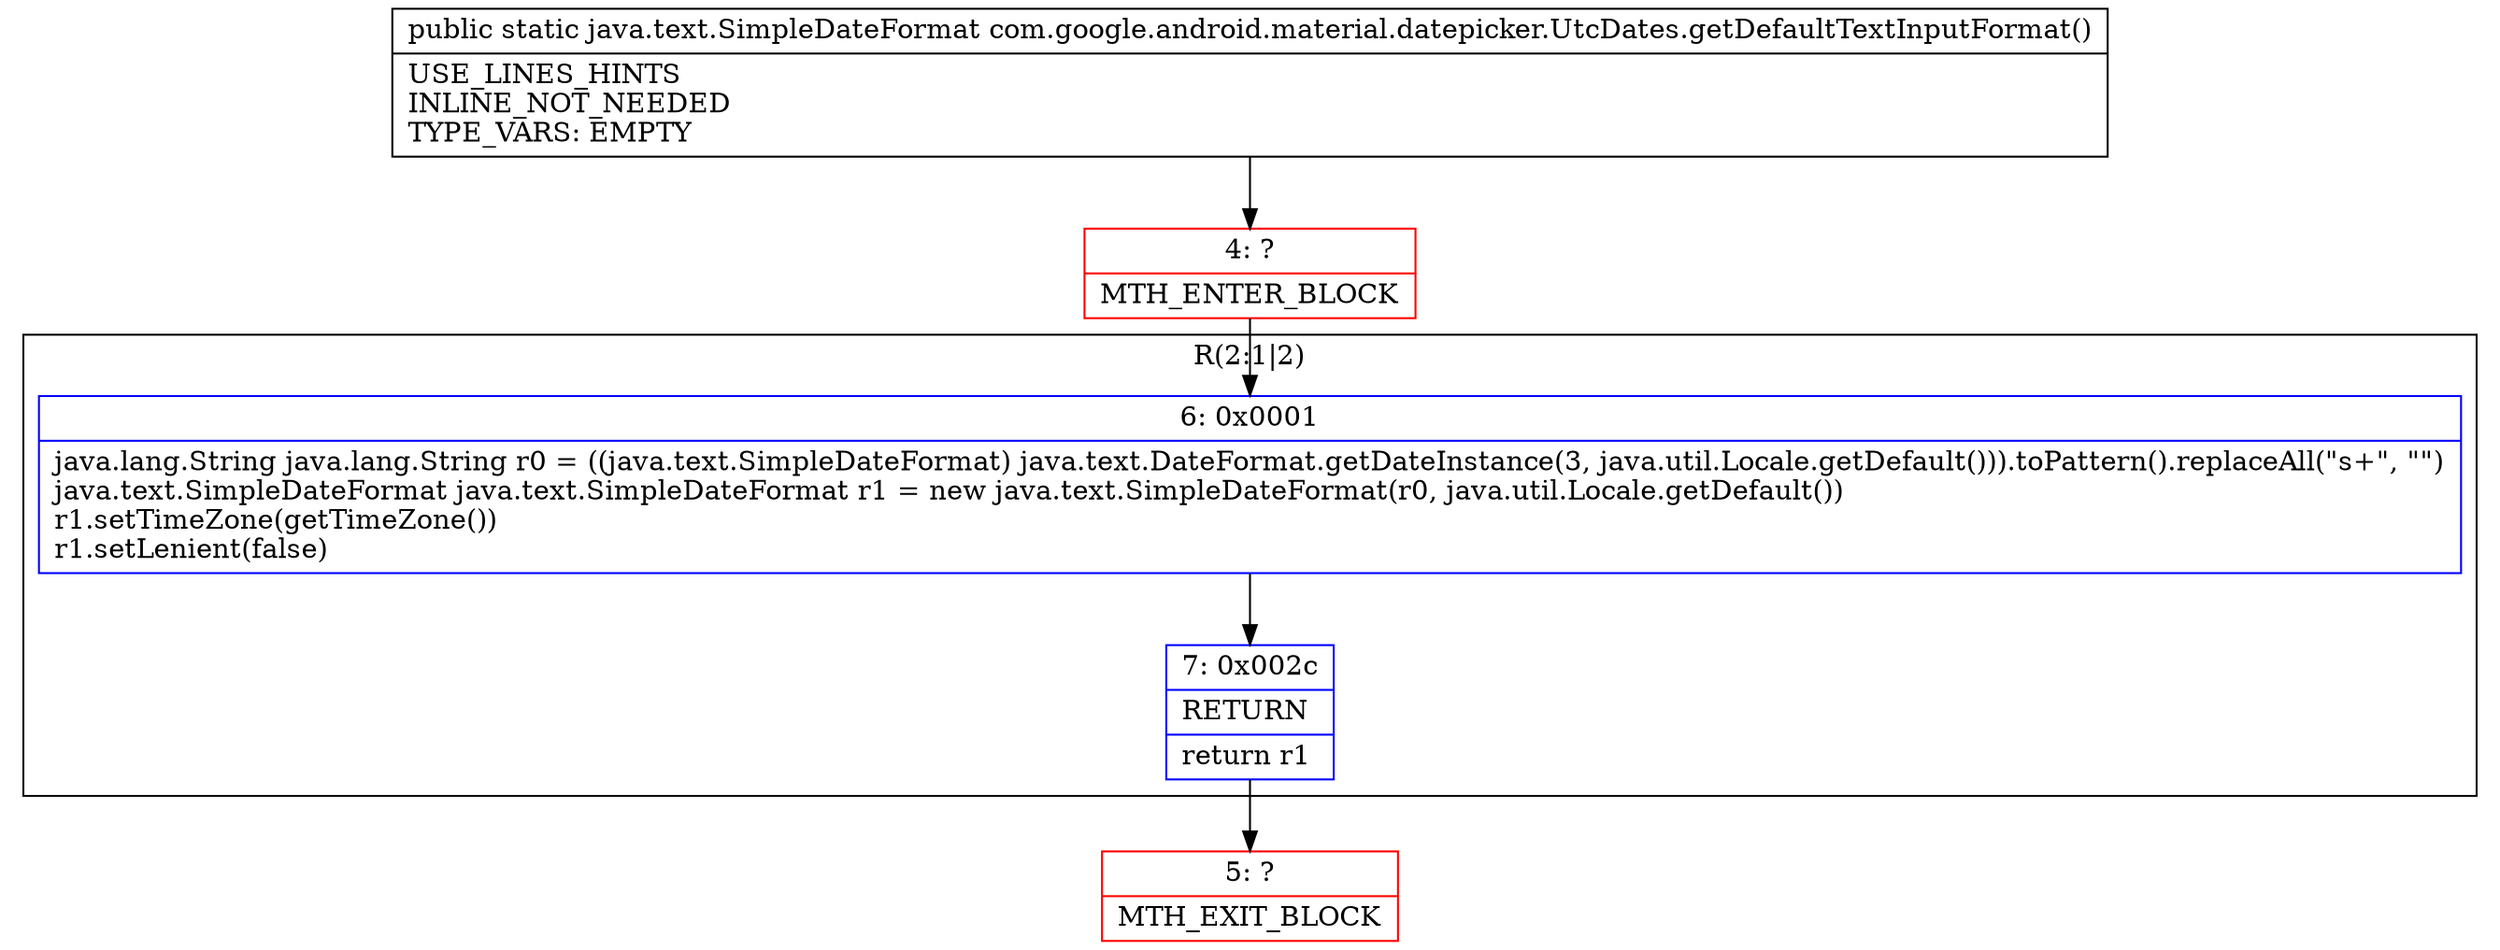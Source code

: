 digraph "CFG forcom.google.android.material.datepicker.UtcDates.getDefaultTextInputFormat()Ljava\/text\/SimpleDateFormat;" {
subgraph cluster_Region_1403497935 {
label = "R(2:1|2)";
node [shape=record,color=blue];
Node_6 [shape=record,label="{6\:\ 0x0001|java.lang.String java.lang.String r0 = ((java.text.SimpleDateFormat) java.text.DateFormat.getDateInstance(3, java.util.Locale.getDefault())).toPattern().replaceAll(\"s+\", \"\")\ljava.text.SimpleDateFormat java.text.SimpleDateFormat r1 = new java.text.SimpleDateFormat(r0, java.util.Locale.getDefault())\lr1.setTimeZone(getTimeZone())\lr1.setLenient(false)\l}"];
Node_7 [shape=record,label="{7\:\ 0x002c|RETURN\l|return r1\l}"];
}
Node_4 [shape=record,color=red,label="{4\:\ ?|MTH_ENTER_BLOCK\l}"];
Node_5 [shape=record,color=red,label="{5\:\ ?|MTH_EXIT_BLOCK\l}"];
MethodNode[shape=record,label="{public static java.text.SimpleDateFormat com.google.android.material.datepicker.UtcDates.getDefaultTextInputFormat()  | USE_LINES_HINTS\lINLINE_NOT_NEEDED\lTYPE_VARS: EMPTY\l}"];
MethodNode -> Node_4;Node_6 -> Node_7;
Node_7 -> Node_5;
Node_4 -> Node_6;
}

